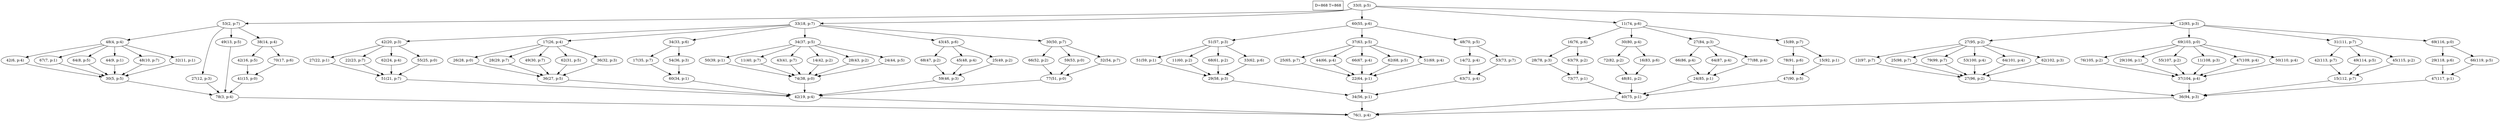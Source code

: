 digraph Task {
i [shape=box, label="D=868 T=868"]; 
0 [label="33(0, p:5)"];
1 [label="76(1, p:4)"];
2 [label="53(2, p:7)"];
3 [label="78(3, p:4)"];
4 [label="48(4, p:4)"];
5 [label="30(5, p:5)"];
6 [label="42(6, p:4)"];
7 [label="67(7, p:1)"];
8 [label="64(8, p:5)"];
9 [label="44(9, p:1)"];
10 [label="48(10, p:7)"];
11 [label="32(11, p:1)"];
12 [label="27(12, p:3)"];
13 [label="49(13, p:5)"];
14 [label="38(14, p:4)"];
15 [label="41(15, p:0)"];
16 [label="42(16, p:5)"];
17 [label="70(17, p:6)"];
18 [label="33(18, p:7)"];
19 [label="42(19, p:4)"];
20 [label="42(20, p:3)"];
21 [label="51(21, p:7)"];
22 [label="27(22, p:1)"];
23 [label="22(23, p:7)"];
24 [label="62(24, p:4)"];
25 [label="55(25, p:0)"];
26 [label="17(26, p:4)"];
27 [label="36(27, p:5)"];
28 [label="26(28, p:0)"];
29 [label="28(29, p:7)"];
30 [label="49(30, p:7)"];
31 [label="62(31, p:5)"];
32 [label="36(32, p:3)"];
33 [label="34(33, p:6)"];
34 [label="60(34, p:1)"];
35 [label="17(35, p:7)"];
36 [label="54(36, p:3)"];
37 [label="34(37, p:5)"];
38 [label="74(38, p:0)"];
39 [label="50(39, p:1)"];
40 [label="11(40, p:7)"];
41 [label="43(41, p:7)"];
42 [label="14(42, p:2)"];
43 [label="28(43, p:2)"];
44 [label="24(44, p:5)"];
45 [label="43(45, p:6)"];
46 [label="59(46, p:3)"];
47 [label="68(47, p:2)"];
48 [label="45(48, p:4)"];
49 [label="25(49, p:2)"];
50 [label="30(50, p:7)"];
51 [label="77(51, p:0)"];
52 [label="66(52, p:2)"];
53 [label="59(53, p:0)"];
54 [label="32(54, p:7)"];
55 [label="60(55, p:6)"];
56 [label="34(56, p:1)"];
57 [label="51(57, p:3)"];
58 [label="29(58, p:3)"];
59 [label="51(59, p:1)"];
60 [label="11(60, p:2)"];
61 [label="68(61, p:2)"];
62 [label="33(62, p:6)"];
63 [label="37(63, p:5)"];
64 [label="22(64, p:1)"];
65 [label="25(65, p:7)"];
66 [label="44(66, p:4)"];
67 [label="66(67, p:4)"];
68 [label="62(68, p:5)"];
69 [label="51(69, p:4)"];
70 [label="48(70, p:5)"];
71 [label="63(71, p:4)"];
72 [label="14(72, p:4)"];
73 [label="53(73, p:7)"];
74 [label="11(74, p:6)"];
75 [label="40(75, p:1)"];
76 [label="16(76, p:6)"];
77 [label="73(77, p:1)"];
78 [label="28(78, p:3)"];
79 [label="63(79, p:2)"];
80 [label="30(80, p:4)"];
81 [label="48(81, p:2)"];
82 [label="72(82, p:2)"];
83 [label="16(83, p:6)"];
84 [label="27(84, p:3)"];
85 [label="24(85, p:1)"];
86 [label="66(86, p:4)"];
87 [label="64(87, p:4)"];
88 [label="77(88, p:4)"];
89 [label="15(89, p:7)"];
90 [label="47(90, p:5)"];
91 [label="78(91, p:6)"];
92 [label="15(92, p:1)"];
93 [label="12(93, p:3)"];
94 [label="36(94, p:3)"];
95 [label="27(95, p:2)"];
96 [label="27(96, p:2)"];
97 [label="12(97, p:7)"];
98 [label="25(98, p:7)"];
99 [label="79(99, p:7)"];
100 [label="53(100, p:4)"];
101 [label="64(101, p:4)"];
102 [label="62(102, p:3)"];
103 [label="69(103, p:0)"];
104 [label="37(104, p:4)"];
105 [label="76(105, p:2)"];
106 [label="29(106, p:1)"];
107 [label="55(107, p:2)"];
108 [label="11(108, p:3)"];
109 [label="47(109, p:4)"];
110 [label="50(110, p:4)"];
111 [label="31(111, p:7)"];
112 [label="15(112, p:7)"];
113 [label="42(113, p:7)"];
114 [label="49(114, p:5)"];
115 [label="45(115, p:2)"];
116 [label="69(116, p:0)"];
117 [label="47(117, p:1)"];
118 [label="29(118, p:6)"];
119 [label="66(119, p:5)"];
0 -> 2;
0 -> 18;
0 -> 55;
0 -> 74;
0 -> 93;
2 -> 4;
2 -> 12;
2 -> 13;
2 -> 14;
3 -> 1;
4 -> 6;
4 -> 7;
4 -> 8;
4 -> 9;
4 -> 10;
4 -> 11;
5 -> 3;
6 -> 5;
7 -> 5;
8 -> 5;
9 -> 5;
10 -> 5;
11 -> 5;
12 -> 3;
13 -> 3;
14 -> 16;
14 -> 17;
15 -> 3;
16 -> 15;
17 -> 15;
18 -> 20;
18 -> 26;
18 -> 33;
18 -> 37;
18 -> 45;
18 -> 50;
19 -> 1;
20 -> 22;
20 -> 23;
20 -> 24;
20 -> 25;
21 -> 19;
22 -> 21;
23 -> 21;
24 -> 21;
25 -> 21;
26 -> 28;
26 -> 29;
26 -> 30;
26 -> 31;
26 -> 32;
27 -> 19;
28 -> 27;
29 -> 27;
30 -> 27;
31 -> 27;
32 -> 27;
33 -> 35;
33 -> 36;
34 -> 19;
35 -> 34;
36 -> 34;
37 -> 39;
37 -> 40;
37 -> 41;
37 -> 42;
37 -> 43;
37 -> 44;
38 -> 19;
39 -> 38;
40 -> 38;
41 -> 38;
42 -> 38;
43 -> 38;
44 -> 38;
45 -> 47;
45 -> 48;
45 -> 49;
46 -> 19;
47 -> 46;
48 -> 46;
49 -> 46;
50 -> 52;
50 -> 53;
50 -> 54;
51 -> 19;
52 -> 51;
53 -> 51;
54 -> 51;
55 -> 57;
55 -> 63;
55 -> 70;
56 -> 1;
57 -> 59;
57 -> 60;
57 -> 61;
57 -> 62;
58 -> 56;
59 -> 58;
60 -> 58;
61 -> 58;
62 -> 58;
63 -> 65;
63 -> 66;
63 -> 67;
63 -> 68;
63 -> 69;
64 -> 56;
65 -> 64;
66 -> 64;
67 -> 64;
68 -> 64;
69 -> 64;
70 -> 72;
70 -> 73;
71 -> 56;
72 -> 71;
73 -> 71;
74 -> 76;
74 -> 80;
74 -> 84;
74 -> 89;
75 -> 1;
76 -> 78;
76 -> 79;
77 -> 75;
78 -> 77;
79 -> 77;
80 -> 82;
80 -> 83;
81 -> 75;
82 -> 81;
83 -> 81;
84 -> 86;
84 -> 87;
84 -> 88;
85 -> 75;
86 -> 85;
87 -> 85;
88 -> 85;
89 -> 91;
89 -> 92;
90 -> 75;
91 -> 90;
92 -> 90;
93 -> 95;
93 -> 103;
93 -> 111;
93 -> 116;
94 -> 1;
95 -> 97;
95 -> 98;
95 -> 99;
95 -> 100;
95 -> 101;
95 -> 102;
96 -> 94;
97 -> 96;
98 -> 96;
99 -> 96;
100 -> 96;
101 -> 96;
102 -> 96;
103 -> 105;
103 -> 106;
103 -> 107;
103 -> 108;
103 -> 109;
103 -> 110;
104 -> 94;
105 -> 104;
106 -> 104;
107 -> 104;
108 -> 104;
109 -> 104;
110 -> 104;
111 -> 113;
111 -> 114;
111 -> 115;
112 -> 94;
113 -> 112;
114 -> 112;
115 -> 112;
116 -> 118;
116 -> 119;
117 -> 94;
118 -> 117;
119 -> 117;
}